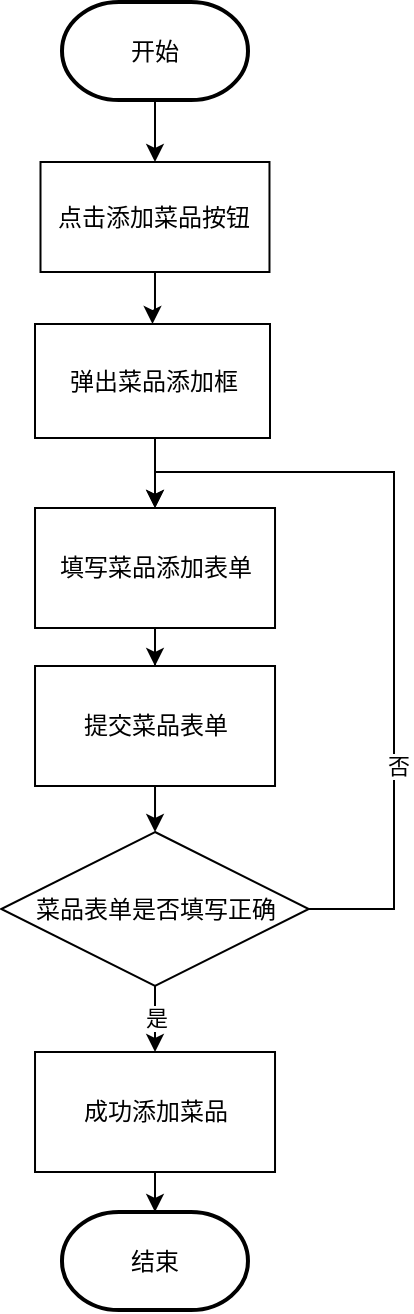 <mxfile version="21.3.7" type="github">
  <diagram name="第 1 页" id="w-dP5d1A35096484EXeV">
    <mxGraphModel dx="4295" dy="-1890" grid="0" gridSize="10" guides="1" tooltips="1" connect="1" arrows="1" fold="1" page="1" pageScale="1" pageWidth="827" pageHeight="1169" math="0" shadow="0">
      <root>
        <mxCell id="0" />
        <mxCell id="1" parent="0" />
        <mxCell id="Wk6W81CRpbG0xOjxGLHx-1" style="edgeStyle=orthogonalEdgeStyle;rounded=0;orthogonalLoop=1;jettySize=auto;html=1;exitX=0.5;exitY=1;exitDx=0;exitDy=0;exitPerimeter=0;entryX=0.5;entryY=0;entryDx=0;entryDy=0;" parent="1" source="Wk6W81CRpbG0xOjxGLHx-2" target="Wk6W81CRpbG0xOjxGLHx-8" edge="1">
          <mxGeometry relative="1" as="geometry" />
        </mxCell>
        <mxCell id="Wk6W81CRpbG0xOjxGLHx-2" value="开始" style="strokeWidth=2;html=1;shape=mxgraph.flowchart.terminator;whiteSpace=wrap;fontSize=12;" parent="1" vertex="1">
          <mxGeometry x="-2985" y="2372" width="93" height="49" as="geometry" />
        </mxCell>
        <mxCell id="lo62m20iIhb8JdKJ-r-r-4" style="edgeStyle=orthogonalEdgeStyle;rounded=0;orthogonalLoop=1;jettySize=auto;html=1;exitX=0.5;exitY=1;exitDx=0;exitDy=0;" edge="1" parent="1" source="Wk6W81CRpbG0xOjxGLHx-8" target="lo62m20iIhb8JdKJ-r-r-1">
          <mxGeometry relative="1" as="geometry" />
        </mxCell>
        <mxCell id="Wk6W81CRpbG0xOjxGLHx-8" value="点击添加菜品按钮" style="rounded=0;whiteSpace=wrap;html=1;fontSize=12;" parent="1" vertex="1">
          <mxGeometry x="-2995.75" y="2452" width="114.49" height="55" as="geometry" />
        </mxCell>
        <mxCell id="lo62m20iIhb8JdKJ-r-r-5" style="edgeStyle=orthogonalEdgeStyle;rounded=0;orthogonalLoop=1;jettySize=auto;html=1;exitX=0.5;exitY=1;exitDx=0;exitDy=0;entryX=0.5;entryY=0;entryDx=0;entryDy=0;" edge="1" parent="1" source="lo62m20iIhb8JdKJ-r-r-1" target="lo62m20iIhb8JdKJ-r-r-2">
          <mxGeometry relative="1" as="geometry" />
        </mxCell>
        <mxCell id="lo62m20iIhb8JdKJ-r-r-1" value="弹出菜品添加框" style="rounded=0;whiteSpace=wrap;html=1;fontSize=12;" vertex="1" parent="1">
          <mxGeometry x="-2998.5" y="2533" width="117.5" height="57" as="geometry" />
        </mxCell>
        <mxCell id="lo62m20iIhb8JdKJ-r-r-14" style="edgeStyle=orthogonalEdgeStyle;rounded=0;orthogonalLoop=1;jettySize=auto;html=1;exitX=0.5;exitY=1;exitDx=0;exitDy=0;" edge="1" parent="1" source="lo62m20iIhb8JdKJ-r-r-2" target="lo62m20iIhb8JdKJ-r-r-11">
          <mxGeometry relative="1" as="geometry" />
        </mxCell>
        <mxCell id="lo62m20iIhb8JdKJ-r-r-2" value="填写菜品添加表单" style="rounded=0;whiteSpace=wrap;html=1;fontSize=12;" vertex="1" parent="1">
          <mxGeometry x="-2998.49" y="2625" width="120" height="60" as="geometry" />
        </mxCell>
        <mxCell id="lo62m20iIhb8JdKJ-r-r-7" style="edgeStyle=orthogonalEdgeStyle;rounded=0;orthogonalLoop=1;jettySize=auto;html=1;exitX=1;exitY=0.5;exitDx=0;exitDy=0;entryX=0.5;entryY=0;entryDx=0;entryDy=0;" edge="1" parent="1" source="lo62m20iIhb8JdKJ-r-r-3" target="lo62m20iIhb8JdKJ-r-r-2">
          <mxGeometry relative="1" as="geometry">
            <Array as="points">
              <mxPoint x="-2819" y="2826" />
              <mxPoint x="-2819" y="2607" />
              <mxPoint x="-2938" y="2607" />
            </Array>
          </mxGeometry>
        </mxCell>
        <mxCell id="lo62m20iIhb8JdKJ-r-r-8" value="否" style="edgeLabel;html=1;align=center;verticalAlign=middle;resizable=0;points=[];" vertex="1" connectable="0" parent="lo62m20iIhb8JdKJ-r-r-7">
          <mxGeometry x="-0.427" y="-2" relative="1" as="geometry">
            <mxPoint as="offset" />
          </mxGeometry>
        </mxCell>
        <mxCell id="lo62m20iIhb8JdKJ-r-r-10" value="是" style="edgeStyle=orthogonalEdgeStyle;rounded=0;orthogonalLoop=1;jettySize=auto;html=1;exitX=0.5;exitY=1;exitDx=0;exitDy=0;entryX=0.5;entryY=0;entryDx=0;entryDy=0;" edge="1" parent="1" source="lo62m20iIhb8JdKJ-r-r-3" target="lo62m20iIhb8JdKJ-r-r-9">
          <mxGeometry relative="1" as="geometry" />
        </mxCell>
        <mxCell id="lo62m20iIhb8JdKJ-r-r-3" value="菜品表单是否填写正确" style="rhombus;whiteSpace=wrap;html=1;" vertex="1" parent="1">
          <mxGeometry x="-3015.36" y="2787" width="153.75" height="77" as="geometry" />
        </mxCell>
        <mxCell id="lo62m20iIhb8JdKJ-r-r-13" style="edgeStyle=orthogonalEdgeStyle;rounded=0;orthogonalLoop=1;jettySize=auto;html=1;exitX=0.5;exitY=1;exitDx=0;exitDy=0;entryX=0.5;entryY=0;entryDx=0;entryDy=0;entryPerimeter=0;" edge="1" parent="1" source="lo62m20iIhb8JdKJ-r-r-9" target="lo62m20iIhb8JdKJ-r-r-12">
          <mxGeometry relative="1" as="geometry" />
        </mxCell>
        <mxCell id="lo62m20iIhb8JdKJ-r-r-9" value="成功添加菜品" style="rounded=0;whiteSpace=wrap;html=1;fontSize=12;" vertex="1" parent="1">
          <mxGeometry x="-2998.49" y="2897" width="120" height="60" as="geometry" />
        </mxCell>
        <mxCell id="lo62m20iIhb8JdKJ-r-r-15" style="edgeStyle=orthogonalEdgeStyle;rounded=0;orthogonalLoop=1;jettySize=auto;html=1;exitX=0.5;exitY=1;exitDx=0;exitDy=0;entryX=0.5;entryY=0;entryDx=0;entryDy=0;" edge="1" parent="1" source="lo62m20iIhb8JdKJ-r-r-11" target="lo62m20iIhb8JdKJ-r-r-3">
          <mxGeometry relative="1" as="geometry" />
        </mxCell>
        <mxCell id="lo62m20iIhb8JdKJ-r-r-11" value="提交菜品表单" style="rounded=0;whiteSpace=wrap;html=1;fontSize=12;" vertex="1" parent="1">
          <mxGeometry x="-2998.49" y="2704" width="120" height="60" as="geometry" />
        </mxCell>
        <mxCell id="lo62m20iIhb8JdKJ-r-r-12" value="结束" style="strokeWidth=2;html=1;shape=mxgraph.flowchart.terminator;whiteSpace=wrap;fontSize=12;" vertex="1" parent="1">
          <mxGeometry x="-2985.01" y="2977" width="93" height="49" as="geometry" />
        </mxCell>
      </root>
    </mxGraphModel>
  </diagram>
</mxfile>
